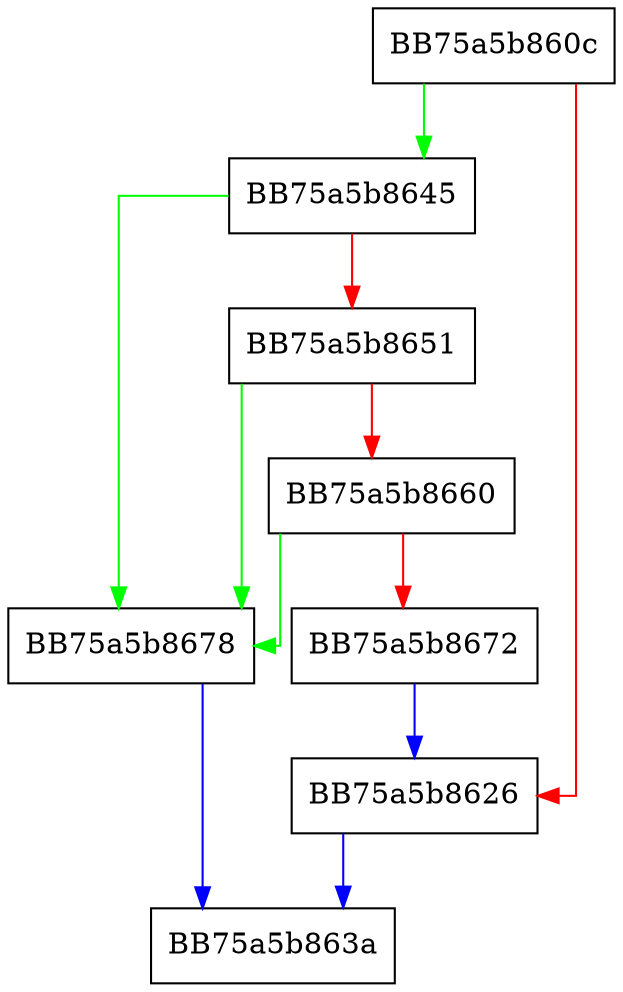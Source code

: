 digraph __AddCrc {
  node [shape="box"];
  graph [splines=ortho];
  BB75a5b860c -> BB75a5b8645 [color="green"];
  BB75a5b860c -> BB75a5b8626 [color="red"];
  BB75a5b8626 -> BB75a5b863a [color="blue"];
  BB75a5b8645 -> BB75a5b8678 [color="green"];
  BB75a5b8645 -> BB75a5b8651 [color="red"];
  BB75a5b8651 -> BB75a5b8678 [color="green"];
  BB75a5b8651 -> BB75a5b8660 [color="red"];
  BB75a5b8660 -> BB75a5b8678 [color="green"];
  BB75a5b8660 -> BB75a5b8672 [color="red"];
  BB75a5b8672 -> BB75a5b8626 [color="blue"];
  BB75a5b8678 -> BB75a5b863a [color="blue"];
}